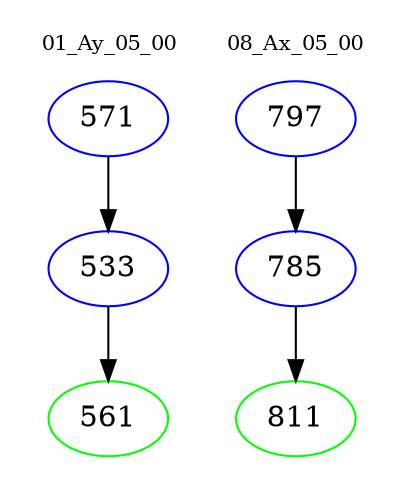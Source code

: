 digraph{
subgraph cluster_0 {
color = white
label = "01_Ay_05_00";
fontsize=10;
T0_571 [label="571", color="blue"]
T0_571 -> T0_533 [color="black"]
T0_533 [label="533", color="blue"]
T0_533 -> T0_561 [color="black"]
T0_561 [label="561", color="green"]
}
subgraph cluster_1 {
color = white
label = "08_Ax_05_00";
fontsize=10;
T1_797 [label="797", color="blue"]
T1_797 -> T1_785 [color="black"]
T1_785 [label="785", color="blue"]
T1_785 -> T1_811 [color="black"]
T1_811 [label="811", color="green"]
}
}
